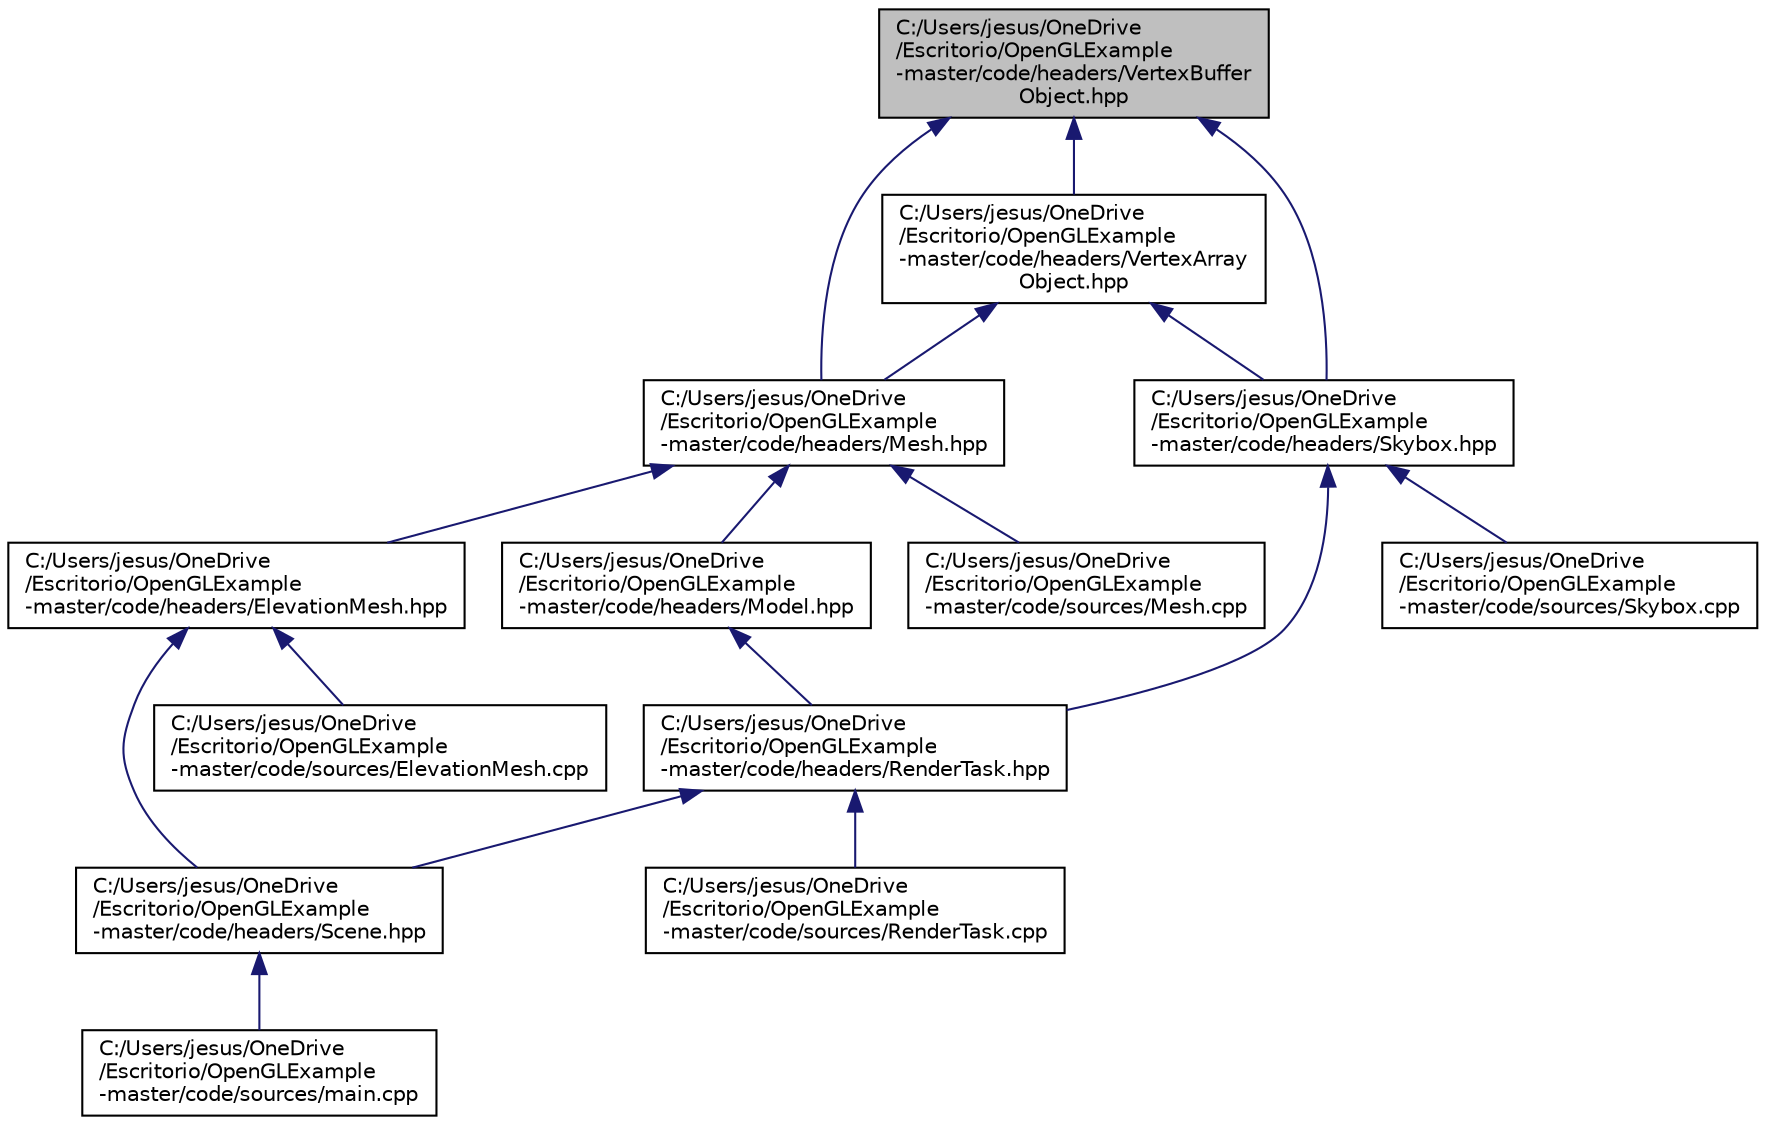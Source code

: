 digraph "C:/Users/jesus/OneDrive/Escritorio/OpenGLExample-master/code/headers/VertexBufferObject.hpp"
{
 // LATEX_PDF_SIZE
  edge [fontname="Helvetica",fontsize="10",labelfontname="Helvetica",labelfontsize="10"];
  node [fontname="Helvetica",fontsize="10",shape=record];
  Node1 [label="C:/Users/jesus/OneDrive\l/Escritorio/OpenGLExample\l-master/code/headers/VertexBuffer\lObject.hpp",height=0.2,width=0.4,color="black", fillcolor="grey75", style="filled", fontcolor="black",tooltip=" "];
  Node1 -> Node2 [dir="back",color="midnightblue",fontsize="10",style="solid",fontname="Helvetica"];
  Node2 [label="C:/Users/jesus/OneDrive\l/Escritorio/OpenGLExample\l-master/code/headers/Mesh.hpp",height=0.2,width=0.4,color="black", fillcolor="white", style="filled",URL="$_mesh_8hpp.html",tooltip=" "];
  Node2 -> Node3 [dir="back",color="midnightblue",fontsize="10",style="solid",fontname="Helvetica"];
  Node3 [label="C:/Users/jesus/OneDrive\l/Escritorio/OpenGLExample\l-master/code/headers/ElevationMesh.hpp",height=0.2,width=0.4,color="black", fillcolor="white", style="filled",URL="$_elevation_mesh_8hpp.html",tooltip=" "];
  Node3 -> Node4 [dir="back",color="midnightblue",fontsize="10",style="solid",fontname="Helvetica"];
  Node4 [label="C:/Users/jesus/OneDrive\l/Escritorio/OpenGLExample\l-master/code/headers/Scene.hpp",height=0.2,width=0.4,color="black", fillcolor="white", style="filled",URL="$_scene_8hpp.html",tooltip=" "];
  Node4 -> Node5 [dir="back",color="midnightblue",fontsize="10",style="solid",fontname="Helvetica"];
  Node5 [label="C:/Users/jesus/OneDrive\l/Escritorio/OpenGLExample\l-master/code/sources/main.cpp",height=0.2,width=0.4,color="black", fillcolor="white", style="filled",URL="$main_8cpp.html",tooltip=" "];
  Node3 -> Node6 [dir="back",color="midnightblue",fontsize="10",style="solid",fontname="Helvetica"];
  Node6 [label="C:/Users/jesus/OneDrive\l/Escritorio/OpenGLExample\l-master/code/sources/ElevationMesh.cpp",height=0.2,width=0.4,color="black", fillcolor="white", style="filled",URL="$_elevation_mesh_8cpp.html",tooltip=" "];
  Node2 -> Node7 [dir="back",color="midnightblue",fontsize="10",style="solid",fontname="Helvetica"];
  Node7 [label="C:/Users/jesus/OneDrive\l/Escritorio/OpenGLExample\l-master/code/headers/Model.hpp",height=0.2,width=0.4,color="black", fillcolor="white", style="filled",URL="$_model_8hpp.html",tooltip=" "];
  Node7 -> Node8 [dir="back",color="midnightblue",fontsize="10",style="solid",fontname="Helvetica"];
  Node8 [label="C:/Users/jesus/OneDrive\l/Escritorio/OpenGLExample\l-master/code/headers/RenderTask.hpp",height=0.2,width=0.4,color="black", fillcolor="white", style="filled",URL="$_render_task_8hpp.html",tooltip=" "];
  Node8 -> Node4 [dir="back",color="midnightblue",fontsize="10",style="solid",fontname="Helvetica"];
  Node8 -> Node9 [dir="back",color="midnightblue",fontsize="10",style="solid",fontname="Helvetica"];
  Node9 [label="C:/Users/jesus/OneDrive\l/Escritorio/OpenGLExample\l-master/code/sources/RenderTask.cpp",height=0.2,width=0.4,color="black", fillcolor="white", style="filled",URL="$_render_task_8cpp.html",tooltip=" "];
  Node2 -> Node10 [dir="back",color="midnightblue",fontsize="10",style="solid",fontname="Helvetica"];
  Node10 [label="C:/Users/jesus/OneDrive\l/Escritorio/OpenGLExample\l-master/code/sources/Mesh.cpp",height=0.2,width=0.4,color="black", fillcolor="white", style="filled",URL="$_mesh_8cpp.html",tooltip=" "];
  Node1 -> Node11 [dir="back",color="midnightblue",fontsize="10",style="solid",fontname="Helvetica"];
  Node11 [label="C:/Users/jesus/OneDrive\l/Escritorio/OpenGLExample\l-master/code/headers/Skybox.hpp",height=0.2,width=0.4,color="black", fillcolor="white", style="filled",URL="$_skybox_8hpp.html",tooltip=" "];
  Node11 -> Node8 [dir="back",color="midnightblue",fontsize="10",style="solid",fontname="Helvetica"];
  Node11 -> Node12 [dir="back",color="midnightblue",fontsize="10",style="solid",fontname="Helvetica"];
  Node12 [label="C:/Users/jesus/OneDrive\l/Escritorio/OpenGLExample\l-master/code/sources/Skybox.cpp",height=0.2,width=0.4,color="black", fillcolor="white", style="filled",URL="$_skybox_8cpp.html",tooltip=" "];
  Node1 -> Node13 [dir="back",color="midnightblue",fontsize="10",style="solid",fontname="Helvetica"];
  Node13 [label="C:/Users/jesus/OneDrive\l/Escritorio/OpenGLExample\l-master/code/headers/VertexArray\lObject.hpp",height=0.2,width=0.4,color="black", fillcolor="white", style="filled",URL="$_vertex_array_object_8hpp.html",tooltip=" "];
  Node13 -> Node2 [dir="back",color="midnightblue",fontsize="10",style="solid",fontname="Helvetica"];
  Node13 -> Node11 [dir="back",color="midnightblue",fontsize="10",style="solid",fontname="Helvetica"];
}
